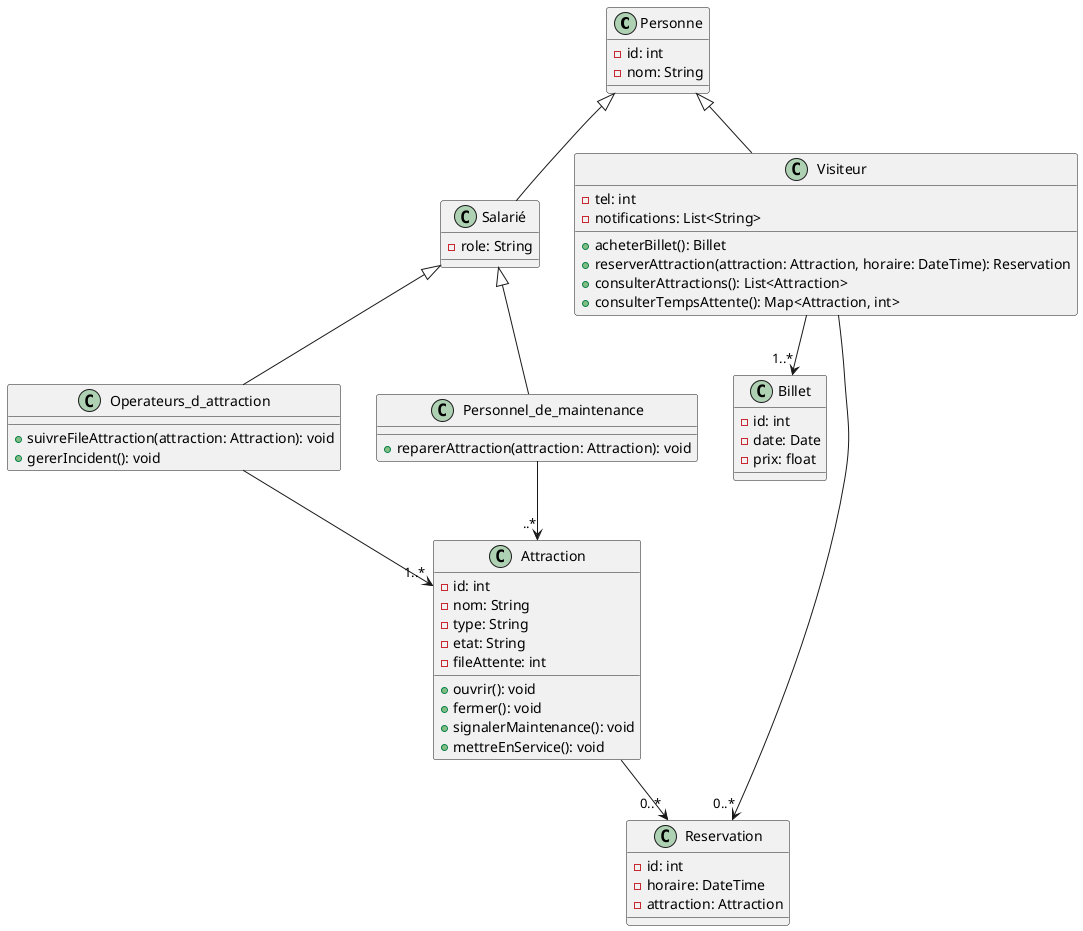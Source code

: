 @startuml Class_Diagram

class Personne {
    - id: int
    - nom: String
}

class Salarié {
    - role: String
}

class Visiteur {
    - tel: int
    - notifications: List<String>
    + acheterBillet(): Billet
    + reserverAttraction(attraction: Attraction, horaire: DateTime): Reservation
    + consulterAttractions(): List<Attraction>
    + consulterTempsAttente(): Map<Attraction, int>
}

class Operateurs_d_attraction {
    + suivreFileAttraction(attraction: Attraction): void
    + gererIncident(): void
}

class Personnel_de_maintenance {
    + reparerAttraction(attraction: Attraction): void
}

class Attraction {
    - id: int
    - nom: String
    - type: String
    - etat: String
    - fileAttente: int
    + ouvrir(): void
    + fermer(): void
    + signalerMaintenance(): void
    + mettreEnService(): void
}

class Billet {
    - id: int
    - date: Date
    - prix: float
}

class Reservation {
    - id: int
    - horaire: DateTime
    - attraction: Attraction
}

Personne <|-- Visiteur
Personne <|-- Salarié
Salarié <|-- Operateurs_d_attraction
Salarié <|-- Personnel_de_maintenance

Visiteur --> "1..*" Billet
Visiteur --> "0..*" Reservation
Attraction --> "0..*" Reservation
Operateurs_d_attraction --> "1..*" Attraction
Personnel_de_maintenance --> "..*" Attraction

@enduml
